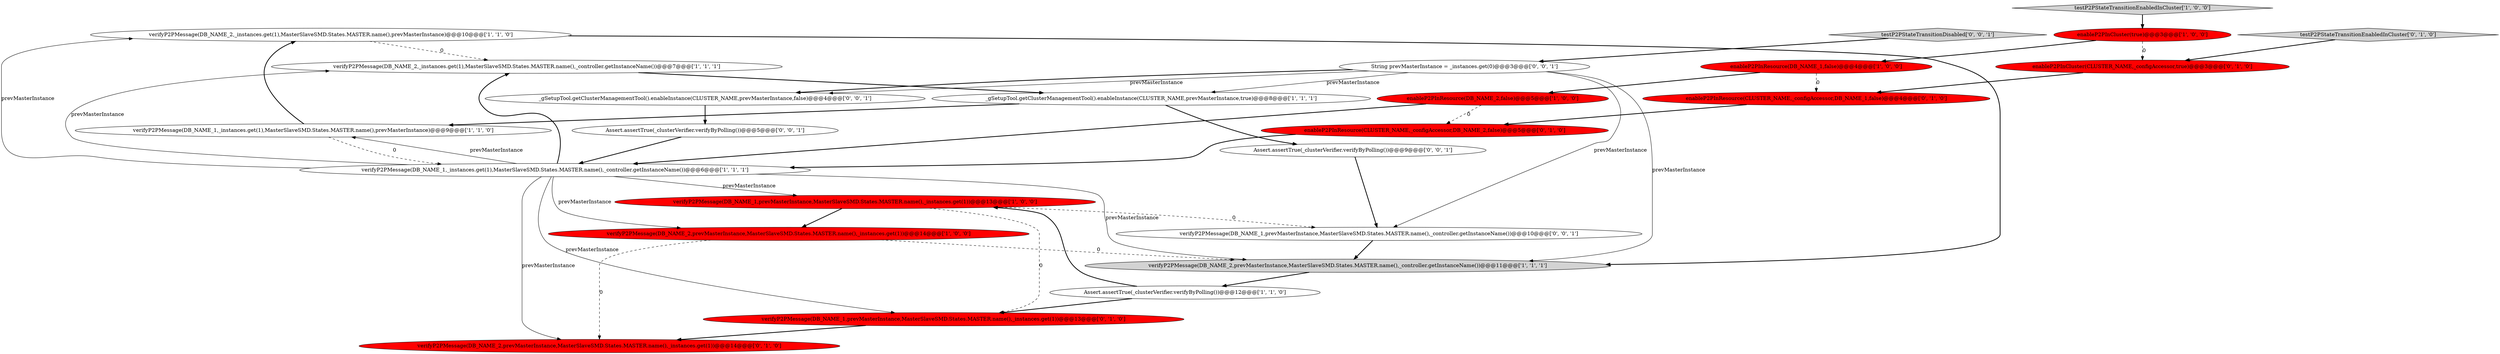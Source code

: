 digraph {
11 [style = filled, label = "verifyP2PMessage(DB_NAME_2,_instances.get(1),MasterSlaveSMD.States.MASTER.name(),prevMasterInstance)@@@10@@@['1', '1', '0']", fillcolor = white, shape = ellipse image = "AAA0AAABBB1BBB"];
13 [style = filled, label = "enableP2PInCluster(CLUSTER_NAME,_configAccessor,true)@@@3@@@['0', '1', '0']", fillcolor = red, shape = ellipse image = "AAA1AAABBB2BBB"];
6 [style = filled, label = "enableP2PInCluster(true)@@@3@@@['1', '0', '0']", fillcolor = red, shape = ellipse image = "AAA1AAABBB1BBB"];
21 [style = filled, label = "_gSetupTool.getClusterManagementTool().enableInstance(CLUSTER_NAME,prevMasterInstance,false)@@@4@@@['0', '0', '1']", fillcolor = white, shape = ellipse image = "AAA0AAABBB3BBB"];
4 [style = filled, label = "verifyP2PMessage(DB_NAME_2,_instances.get(1),MasterSlaveSMD.States.MASTER.name(),_controller.getInstanceName())@@@7@@@['1', '1', '1']", fillcolor = white, shape = ellipse image = "AAA0AAABBB1BBB"];
7 [style = filled, label = "verifyP2PMessage(DB_NAME_1,_instances.get(1),MasterSlaveSMD.States.MASTER.name(),prevMasterInstance)@@@9@@@['1', '1', '0']", fillcolor = white, shape = ellipse image = "AAA0AAABBB1BBB"];
8 [style = filled, label = "enableP2PInResource(DB_NAME_1,false)@@@4@@@['1', '0', '0']", fillcolor = red, shape = ellipse image = "AAA1AAABBB1BBB"];
20 [style = filled, label = "testP2PStateTransitionDisabled['0', '0', '1']", fillcolor = lightgray, shape = diamond image = "AAA0AAABBB3BBB"];
0 [style = filled, label = "_gSetupTool.getClusterManagementTool().enableInstance(CLUSTER_NAME,prevMasterInstance,true)@@@8@@@['1', '1', '1']", fillcolor = white, shape = ellipse image = "AAA0AAABBB1BBB"];
12 [style = filled, label = "verifyP2PMessage(DB_NAME_1,_instances.get(1),MasterSlaveSMD.States.MASTER.name(),_controller.getInstanceName())@@@6@@@['1', '1', '1']", fillcolor = white, shape = ellipse image = "AAA0AAABBB1BBB"];
19 [style = filled, label = "String prevMasterInstance = _instances.get(0)@@@3@@@['0', '0', '1']", fillcolor = white, shape = ellipse image = "AAA0AAABBB3BBB"];
1 [style = filled, label = "testP2PStateTransitionEnabledInCluster['1', '0', '0']", fillcolor = lightgray, shape = diamond image = "AAA0AAABBB1BBB"];
23 [style = filled, label = "Assert.assertTrue(_clusterVerifier.verifyByPolling())@@@5@@@['0', '0', '1']", fillcolor = white, shape = ellipse image = "AAA0AAABBB3BBB"];
5 [style = filled, label = "verifyP2PMessage(DB_NAME_2,prevMasterInstance,MasterSlaveSMD.States.MASTER.name(),_controller.getInstanceName())@@@11@@@['1', '1', '1']", fillcolor = lightgray, shape = ellipse image = "AAA0AAABBB1BBB"];
10 [style = filled, label = "Assert.assertTrue(_clusterVerifier.verifyByPolling())@@@12@@@['1', '1', '0']", fillcolor = white, shape = ellipse image = "AAA0AAABBB1BBB"];
18 [style = filled, label = "testP2PStateTransitionEnabledInCluster['0', '1', '0']", fillcolor = lightgray, shape = diamond image = "AAA0AAABBB2BBB"];
17 [style = filled, label = "enableP2PInResource(CLUSTER_NAME,_configAccessor,DB_NAME_2,false)@@@5@@@['0', '1', '0']", fillcolor = red, shape = ellipse image = "AAA1AAABBB2BBB"];
3 [style = filled, label = "verifyP2PMessage(DB_NAME_2,prevMasterInstance,MasterSlaveSMD.States.MASTER.name(),_instances.get(1))@@@14@@@['1', '0', '0']", fillcolor = red, shape = ellipse image = "AAA1AAABBB1BBB"];
14 [style = filled, label = "verifyP2PMessage(DB_NAME_1,prevMasterInstance,MasterSlaveSMD.States.MASTER.name(),_instances.get(1))@@@13@@@['0', '1', '0']", fillcolor = red, shape = ellipse image = "AAA1AAABBB2BBB"];
22 [style = filled, label = "Assert.assertTrue(_clusterVerifier.verifyByPolling())@@@9@@@['0', '0', '1']", fillcolor = white, shape = ellipse image = "AAA0AAABBB3BBB"];
15 [style = filled, label = "enableP2PInResource(CLUSTER_NAME,_configAccessor,DB_NAME_1,false)@@@4@@@['0', '1', '0']", fillcolor = red, shape = ellipse image = "AAA1AAABBB2BBB"];
9 [style = filled, label = "verifyP2PMessage(DB_NAME_1,prevMasterInstance,MasterSlaveSMD.States.MASTER.name(),_instances.get(1))@@@13@@@['1', '0', '0']", fillcolor = red, shape = ellipse image = "AAA1AAABBB1BBB"];
16 [style = filled, label = "verifyP2PMessage(DB_NAME_2,prevMasterInstance,MasterSlaveSMD.States.MASTER.name(),_instances.get(1))@@@14@@@['0', '1', '0']", fillcolor = red, shape = ellipse image = "AAA1AAABBB2BBB"];
2 [style = filled, label = "enableP2PInResource(DB_NAME_2,false)@@@5@@@['1', '0', '0']", fillcolor = red, shape = ellipse image = "AAA1AAABBB1BBB"];
24 [style = filled, label = "verifyP2PMessage(DB_NAME_1,prevMasterInstance,MasterSlaveSMD.States.MASTER.name(),_controller.getInstanceName())@@@10@@@['0', '0', '1']", fillcolor = white, shape = ellipse image = "AAA0AAABBB3BBB"];
14->16 [style = bold, label=""];
3->5 [style = dashed, label="0"];
5->10 [style = bold, label=""];
7->11 [style = bold, label=""];
12->5 [style = solid, label="prevMasterInstance"];
9->24 [style = dashed, label="0"];
10->14 [style = bold, label=""];
8->15 [style = dashed, label="0"];
2->17 [style = dashed, label="0"];
19->24 [style = solid, label="prevMasterInstance"];
2->12 [style = bold, label=""];
24->5 [style = bold, label=""];
4->0 [style = bold, label=""];
12->7 [style = solid, label="prevMasterInstance"];
0->7 [style = bold, label=""];
12->11 [style = solid, label="prevMasterInstance"];
12->4 [style = solid, label="prevMasterInstance"];
11->5 [style = bold, label=""];
15->17 [style = bold, label=""];
17->12 [style = bold, label=""];
1->6 [style = bold, label=""];
12->14 [style = solid, label="prevMasterInstance"];
19->5 [style = solid, label="prevMasterInstance"];
6->13 [style = dashed, label="0"];
9->14 [style = dashed, label="0"];
12->4 [style = bold, label=""];
8->2 [style = bold, label=""];
12->16 [style = solid, label="prevMasterInstance"];
19->21 [style = solid, label="prevMasterInstance"];
0->22 [style = bold, label=""];
6->8 [style = bold, label=""];
12->3 [style = solid, label="prevMasterInstance"];
18->13 [style = bold, label=""];
7->12 [style = dashed, label="0"];
9->3 [style = bold, label=""];
19->0 [style = solid, label="prevMasterInstance"];
23->12 [style = bold, label=""];
10->9 [style = bold, label=""];
13->15 [style = bold, label=""];
22->24 [style = bold, label=""];
20->19 [style = bold, label=""];
11->4 [style = dashed, label="0"];
3->16 [style = dashed, label="0"];
12->9 [style = solid, label="prevMasterInstance"];
21->23 [style = bold, label=""];
19->21 [style = bold, label=""];
}
